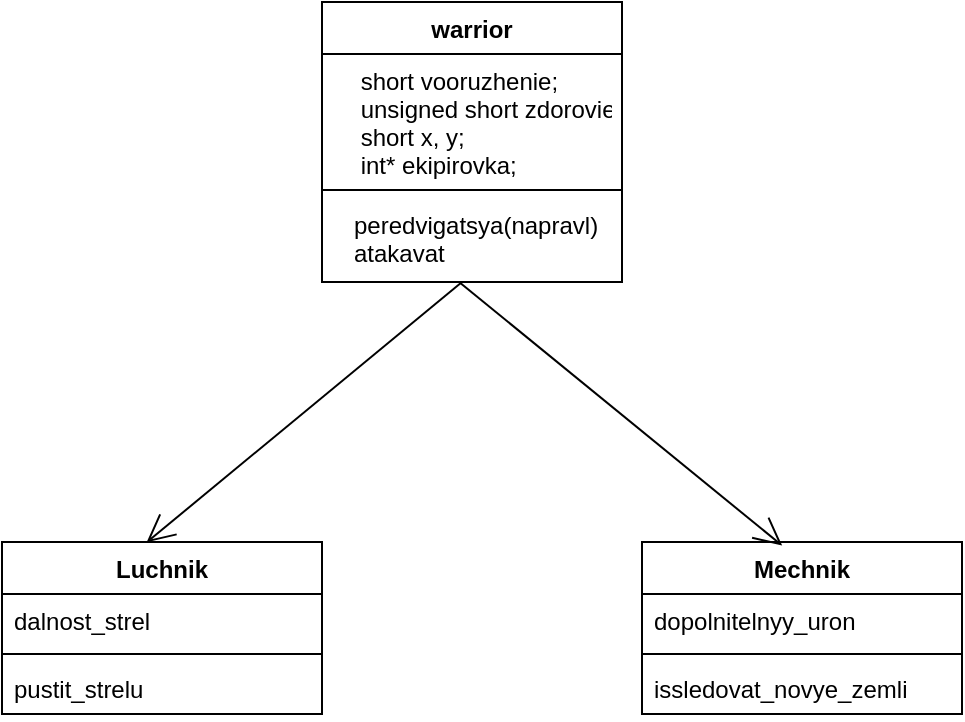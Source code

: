 <mxfile version="15.7.0" type="github">
  <diagram id="Pyu5etibrL_XDmzNz3IW" name="Page-1">
    <mxGraphModel dx="1038" dy="489" grid="1" gridSize="10" guides="1" tooltips="1" connect="1" arrows="1" fold="1" page="1" pageScale="1" pageWidth="827" pageHeight="1169" math="0" shadow="0">
      <root>
        <mxCell id="0" />
        <mxCell id="1" parent="0" />
        <mxCell id="wRVoqoo-G83dzd4xrsko-1" value="Luchnik" style="swimlane;fontStyle=1;align=center;verticalAlign=top;childLayout=stackLayout;horizontal=1;startSize=26;horizontalStack=0;resizeParent=1;resizeParentMax=0;resizeLast=0;collapsible=1;marginBottom=0;" vertex="1" parent="1">
          <mxGeometry x="160" y="280" width="160" height="86" as="geometry" />
        </mxCell>
        <mxCell id="wRVoqoo-G83dzd4xrsko-2" value="dalnost_strel" style="text;strokeColor=none;fillColor=none;align=left;verticalAlign=top;spacingLeft=4;spacingRight=4;overflow=hidden;rotatable=0;points=[[0,0.5],[1,0.5]];portConstraint=eastwest;" vertex="1" parent="wRVoqoo-G83dzd4xrsko-1">
          <mxGeometry y="26" width="160" height="26" as="geometry" />
        </mxCell>
        <mxCell id="wRVoqoo-G83dzd4xrsko-3" value="" style="line;strokeWidth=1;fillColor=none;align=left;verticalAlign=middle;spacingTop=-1;spacingLeft=3;spacingRight=3;rotatable=0;labelPosition=right;points=[];portConstraint=eastwest;" vertex="1" parent="wRVoqoo-G83dzd4xrsko-1">
          <mxGeometry y="52" width="160" height="8" as="geometry" />
        </mxCell>
        <mxCell id="wRVoqoo-G83dzd4xrsko-4" value="pustit_strelu" style="text;strokeColor=none;fillColor=none;align=left;verticalAlign=top;spacingLeft=4;spacingRight=4;overflow=hidden;rotatable=0;points=[[0,0.5],[1,0.5]];portConstraint=eastwest;" vertex="1" parent="wRVoqoo-G83dzd4xrsko-1">
          <mxGeometry y="60" width="160" height="26" as="geometry" />
        </mxCell>
        <mxCell id="wRVoqoo-G83dzd4xrsko-5" value="Mechnik" style="swimlane;fontStyle=1;align=center;verticalAlign=top;childLayout=stackLayout;horizontal=1;startSize=26;horizontalStack=0;resizeParent=1;resizeParentMax=0;resizeLast=0;collapsible=1;marginBottom=0;" vertex="1" parent="1">
          <mxGeometry x="480" y="280" width="160" height="86" as="geometry" />
        </mxCell>
        <mxCell id="wRVoqoo-G83dzd4xrsko-6" value="dopolnitelnyy_uron" style="text;strokeColor=none;fillColor=none;align=left;verticalAlign=top;spacingLeft=4;spacingRight=4;overflow=hidden;rotatable=0;points=[[0,0.5],[1,0.5]];portConstraint=eastwest;" vertex="1" parent="wRVoqoo-G83dzd4xrsko-5">
          <mxGeometry y="26" width="160" height="26" as="geometry" />
        </mxCell>
        <mxCell id="wRVoqoo-G83dzd4xrsko-7" value="" style="line;strokeWidth=1;fillColor=none;align=left;verticalAlign=middle;spacingTop=-1;spacingLeft=3;spacingRight=3;rotatable=0;labelPosition=right;points=[];portConstraint=eastwest;" vertex="1" parent="wRVoqoo-G83dzd4xrsko-5">
          <mxGeometry y="52" width="160" height="8" as="geometry" />
        </mxCell>
        <mxCell id="wRVoqoo-G83dzd4xrsko-8" value="issledovat_novye_zemli" style="text;strokeColor=none;fillColor=none;align=left;verticalAlign=top;spacingLeft=4;spacingRight=4;overflow=hidden;rotatable=0;points=[[0,0.5],[1,0.5]];portConstraint=eastwest;" vertex="1" parent="wRVoqoo-G83dzd4xrsko-5">
          <mxGeometry y="60" width="160" height="26" as="geometry" />
        </mxCell>
        <mxCell id="wRVoqoo-G83dzd4xrsko-9" value="warrior" style="swimlane;fontStyle=1;align=center;verticalAlign=top;childLayout=stackLayout;horizontal=1;startSize=26;horizontalStack=0;resizeParent=1;resizeParentMax=0;resizeLast=0;collapsible=1;marginBottom=0;" vertex="1" parent="1">
          <mxGeometry x="320" y="10" width="150" height="140" as="geometry" />
        </mxCell>
        <mxCell id="wRVoqoo-G83dzd4xrsko-10" value="    short vooruzhenie;&#xa;    unsigned short zdorovie;&#xa;    short x, y;&#xa;    int* ekipirovka;" style="text;strokeColor=none;fillColor=none;align=left;verticalAlign=top;spacingLeft=4;spacingRight=4;overflow=hidden;rotatable=0;points=[[0,0.5],[1,0.5]];portConstraint=eastwest;" vertex="1" parent="wRVoqoo-G83dzd4xrsko-9">
          <mxGeometry y="26" width="150" height="64" as="geometry" />
        </mxCell>
        <mxCell id="wRVoqoo-G83dzd4xrsko-11" value="" style="line;strokeWidth=1;fillColor=none;align=left;verticalAlign=middle;spacingTop=-1;spacingLeft=3;spacingRight=3;rotatable=0;labelPosition=right;points=[];portConstraint=eastwest;" vertex="1" parent="wRVoqoo-G83dzd4xrsko-9">
          <mxGeometry y="90" width="150" height="8" as="geometry" />
        </mxCell>
        <mxCell id="wRVoqoo-G83dzd4xrsko-12" value="   peredvigatsya(napravl)&#xa;   atakavat&#xa;    " style="text;strokeColor=none;fillColor=none;align=left;verticalAlign=top;spacingLeft=4;spacingRight=4;overflow=hidden;rotatable=0;points=[[0,0.5],[1,0.5]];portConstraint=eastwest;" vertex="1" parent="wRVoqoo-G83dzd4xrsko-9">
          <mxGeometry y="98" width="150" height="42" as="geometry" />
        </mxCell>
        <mxCell id="wRVoqoo-G83dzd4xrsko-13" value="" style="endArrow=open;endFill=1;endSize=12;html=1;rounded=0;entryX=0.452;entryY=0.002;entryDx=0;entryDy=0;entryPerimeter=0;" edge="1" parent="1" target="wRVoqoo-G83dzd4xrsko-1">
          <mxGeometry width="160" relative="1" as="geometry">
            <mxPoint x="390" y="150" as="sourcePoint" />
            <mxPoint x="490" y="260" as="targetPoint" />
          </mxGeometry>
        </mxCell>
        <mxCell id="wRVoqoo-G83dzd4xrsko-14" value="" style="endArrow=open;endFill=1;endSize=12;html=1;rounded=0;exitX=0.459;exitY=1.005;exitDx=0;exitDy=0;exitPerimeter=0;entryX=0.438;entryY=0.021;entryDx=0;entryDy=0;entryPerimeter=0;" edge="1" parent="1" source="wRVoqoo-G83dzd4xrsko-12" target="wRVoqoo-G83dzd4xrsko-5">
          <mxGeometry width="160" relative="1" as="geometry">
            <mxPoint x="430" y="200" as="sourcePoint" />
            <mxPoint x="590" y="200" as="targetPoint" />
          </mxGeometry>
        </mxCell>
      </root>
    </mxGraphModel>
  </diagram>
</mxfile>
